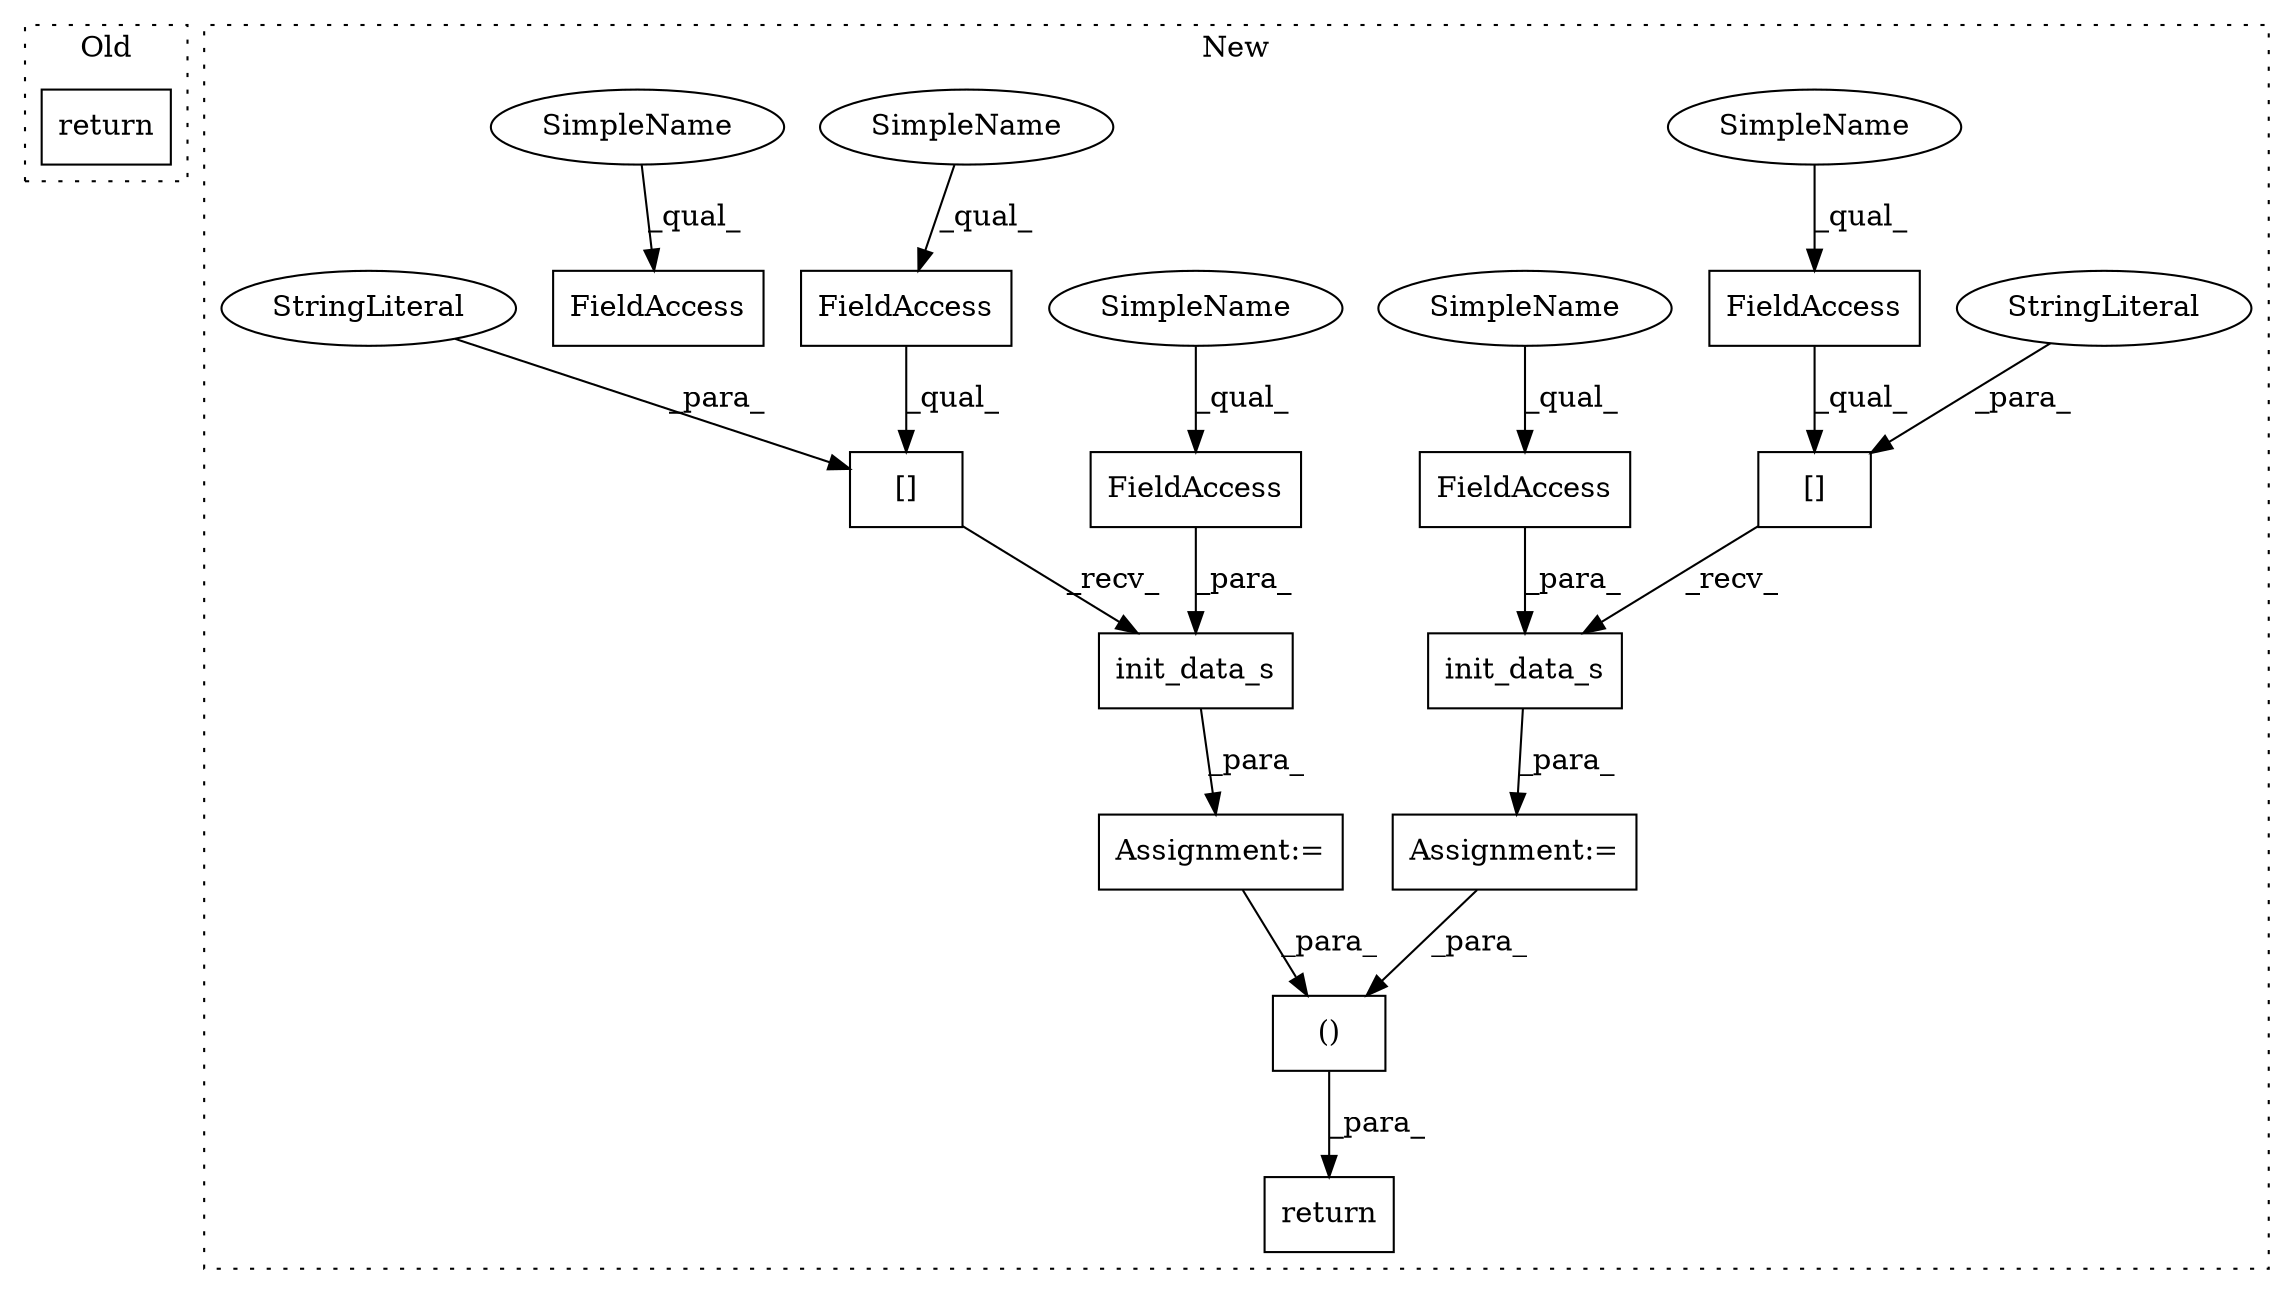 digraph G {
subgraph cluster0 {
1 [label="return" a="41" s="3771" l="12" shape="box"];
label = "Old";
style="dotted";
}
subgraph cluster1 {
2 [label="init_data_s" a="32" s="4176,4194" l="12,1" shape="box"];
3 [label="()" a="106" s="4506" l="47" shape="box"];
4 [label="[]" a="2" s="4151,4174" l="17,1" shape="box"];
5 [label="FieldAccess" a="22" s="4151" l="16" shape="box"];
6 [label="StringLiteral" a="45" s="4168" l="6" shape="ellipse"];
7 [label="FieldAccess" a="22" s="4188" l="6" shape="box"];
8 [label="init_data_s" a="32" s="4060,4078" l="12,1" shape="box"];
9 [label="[]" a="2" s="4033,4058" l="17,1" shape="box"];
10 [label="FieldAccess" a="22" s="4033" l="16" shape="box"];
11 [label="FieldAccess" a="22" s="4072" l="6" shape="box"];
12 [label="Assignment:=" a="7" s="4032" l="1" shape="box"];
13 [label="Assignment:=" a="7" s="4150" l="1" shape="box"];
14 [label="StringLiteral" a="45" s="4050" l="8" shape="ellipse"];
15 [label="return" a="41" s="4494" l="12" shape="box"];
16 [label="FieldAccess" a="22" s="4093" l="16" shape="box"];
17 [label="SimpleName" a="42" s="4151" l="4" shape="ellipse"];
18 [label="SimpleName" a="42" s="4033" l="4" shape="ellipse"];
19 [label="SimpleName" a="42" s="4188" l="4" shape="ellipse"];
20 [label="SimpleName" a="42" s="4093" l="4" shape="ellipse"];
21 [label="SimpleName" a="42" s="4072" l="4" shape="ellipse"];
label = "New";
style="dotted";
}
2 -> 13 [label="_para_"];
3 -> 15 [label="_para_"];
4 -> 2 [label="_recv_"];
5 -> 4 [label="_qual_"];
6 -> 4 [label="_para_"];
7 -> 2 [label="_para_"];
8 -> 12 [label="_para_"];
9 -> 8 [label="_recv_"];
10 -> 9 [label="_qual_"];
11 -> 8 [label="_para_"];
12 -> 3 [label="_para_"];
13 -> 3 [label="_para_"];
14 -> 9 [label="_para_"];
17 -> 5 [label="_qual_"];
18 -> 10 [label="_qual_"];
19 -> 7 [label="_qual_"];
20 -> 16 [label="_qual_"];
21 -> 11 [label="_qual_"];
}